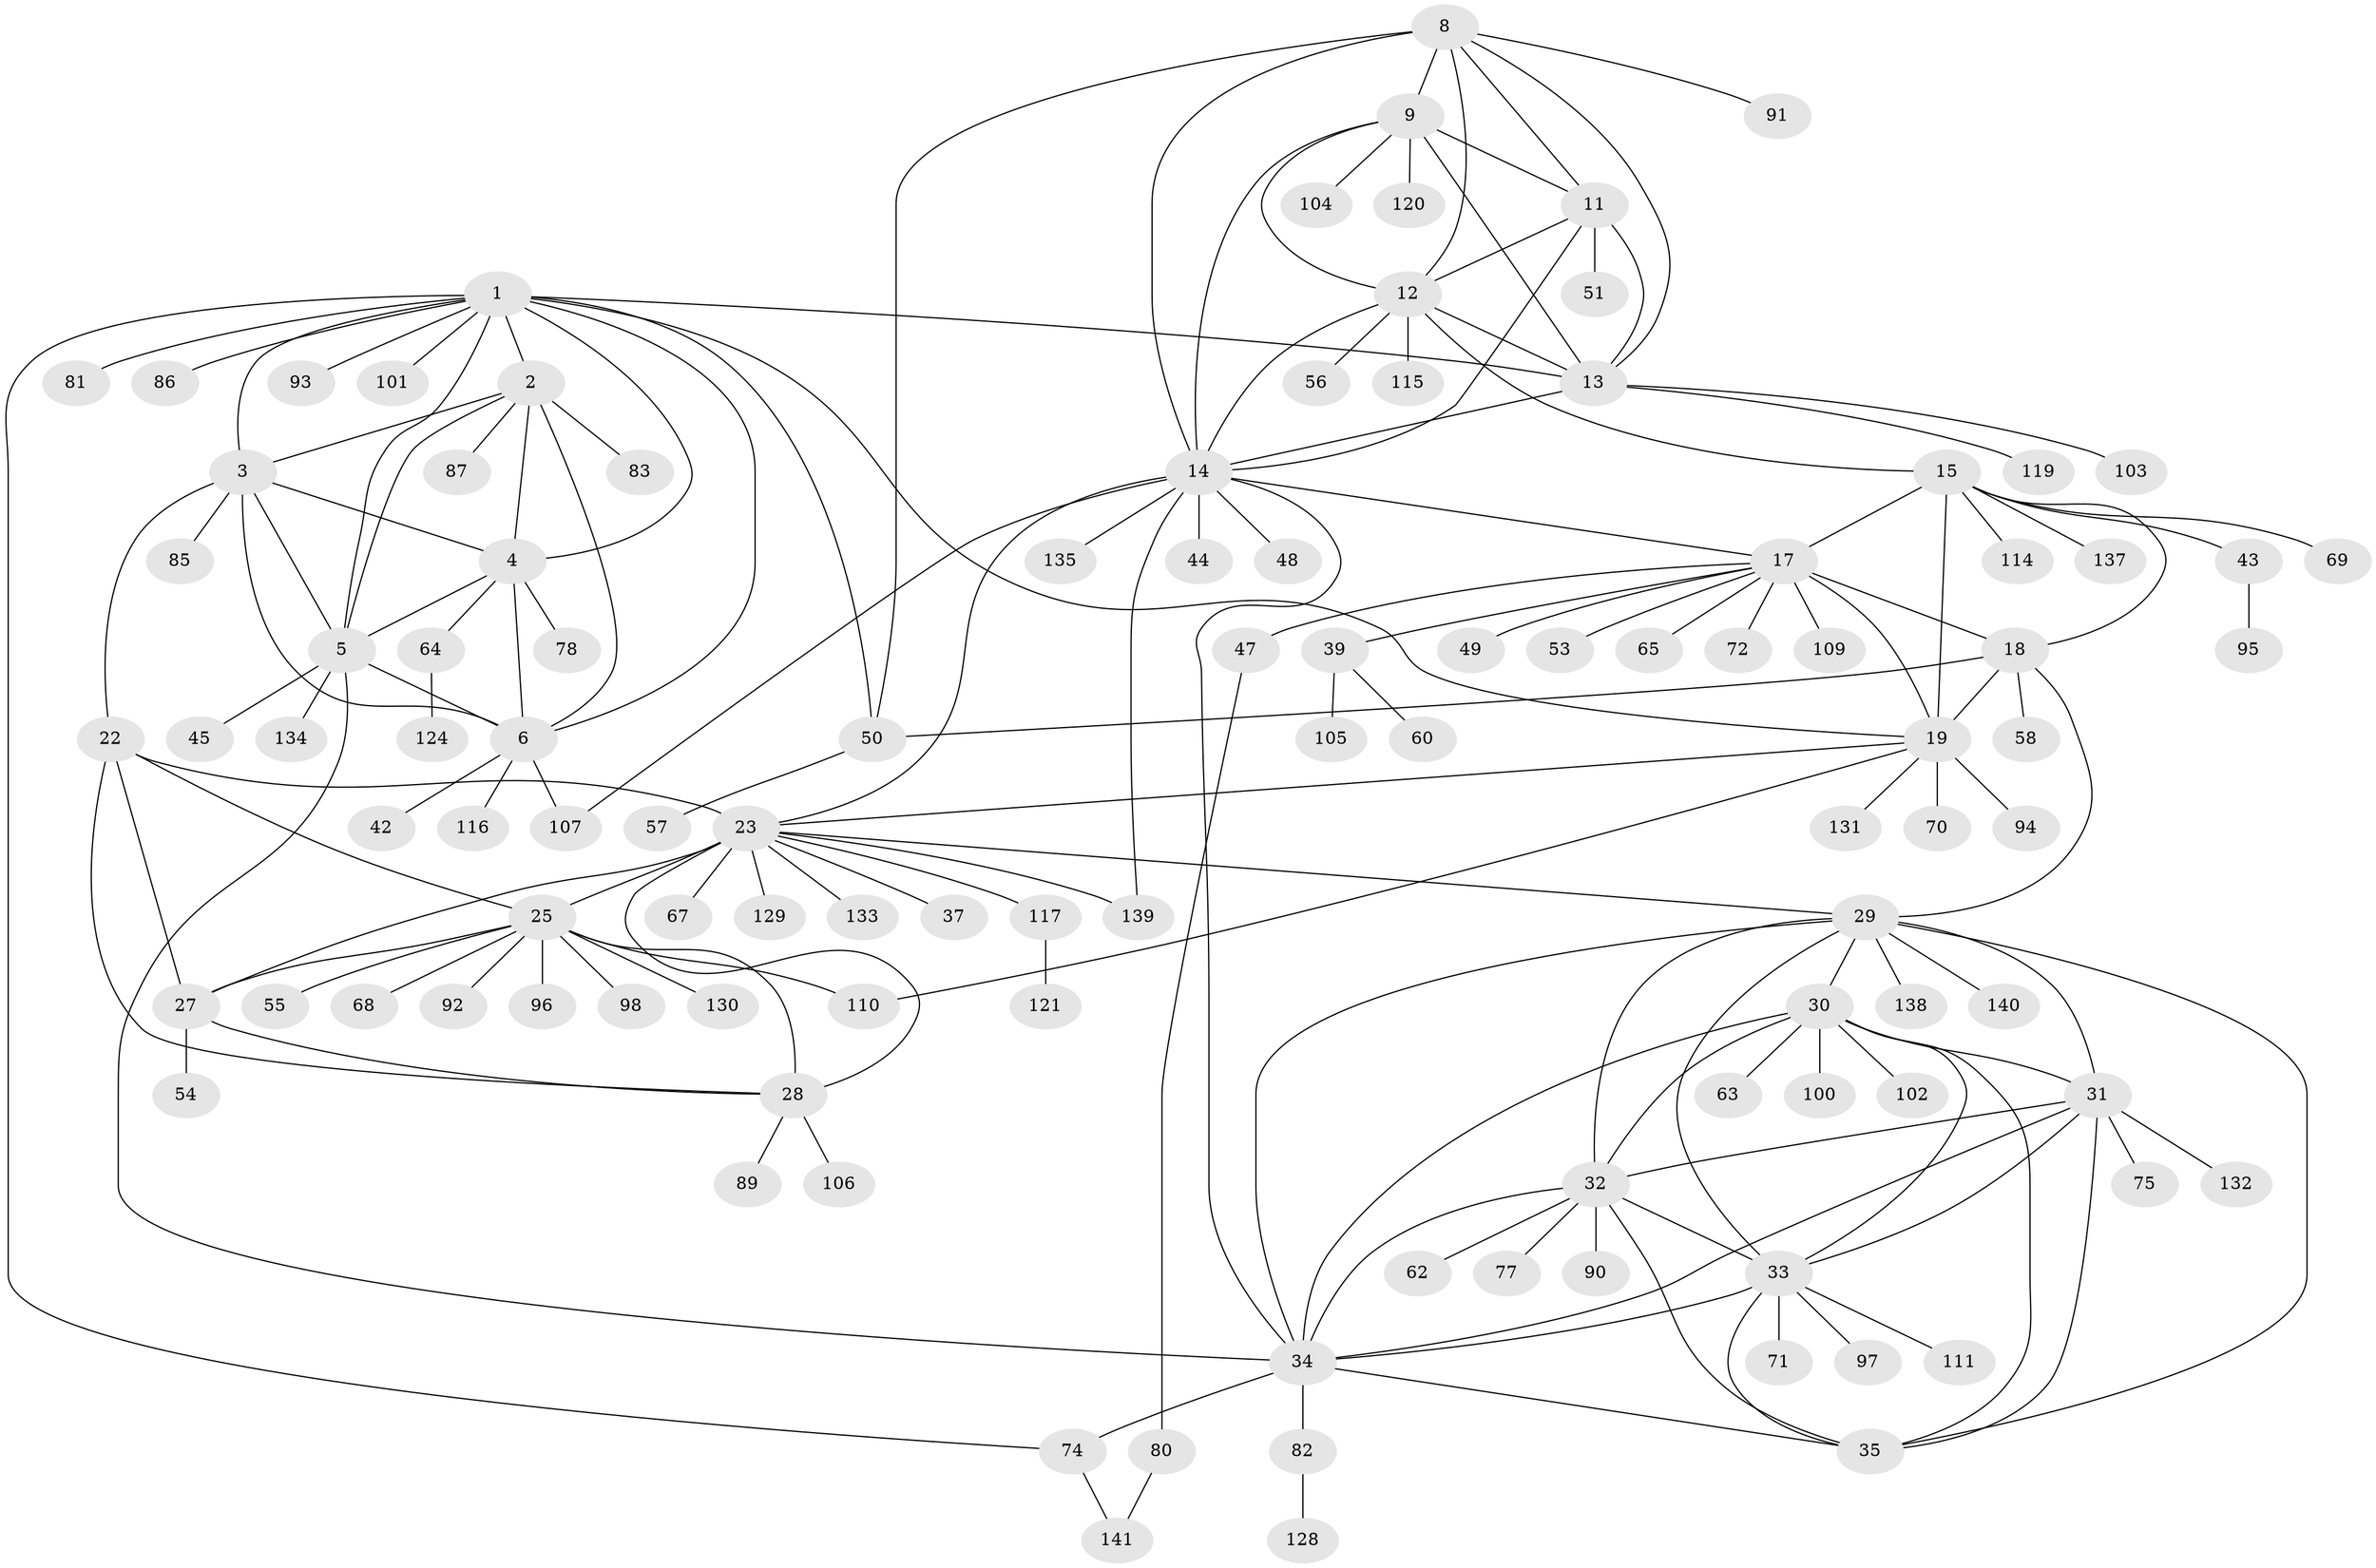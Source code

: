 // Generated by graph-tools (version 1.1) at 2025/52/02/27/25 19:52:18]
// undirected, 109 vertices, 166 edges
graph export_dot {
graph [start="1"]
  node [color=gray90,style=filled];
  1 [super="+7"];
  2 [super="+99"];
  3 [super="+41"];
  4 [super="+79"];
  5 [super="+123"];
  6 [super="+127"];
  8 [super="+88"];
  9 [super="+10"];
  11 [super="+66"];
  12 [super="+40"];
  13 [super="+125"];
  14 [super="+122"];
  15 [super="+16"];
  17 [super="+113"];
  18 [super="+21"];
  19 [super="+20"];
  22 [super="+126"];
  23 [super="+24"];
  25 [super="+26"];
  27;
  28 [super="+73"];
  29 [super="+46"];
  30 [super="+59"];
  31 [super="+36"];
  32;
  33 [super="+38"];
  34 [super="+84"];
  35;
  37;
  39 [super="+52"];
  42;
  43;
  44;
  45;
  47;
  48;
  49;
  50 [super="+118"];
  51;
  53 [super="+61"];
  54;
  55;
  56 [super="+76"];
  57;
  58;
  60;
  62;
  63;
  64;
  65;
  67;
  68;
  69;
  70;
  71;
  72 [super="+112"];
  74;
  75;
  77;
  78;
  80;
  81;
  82;
  83;
  85;
  86 [super="+108"];
  87;
  89;
  90;
  91;
  92;
  93;
  94;
  95;
  96;
  97;
  98;
  100;
  101;
  102;
  103;
  104;
  105;
  106;
  107;
  109;
  110 [super="+136"];
  111;
  114;
  115;
  116;
  117;
  119;
  120;
  121;
  124;
  128;
  129;
  130;
  131;
  132;
  133;
  134;
  135;
  137;
  138;
  139;
  140;
  141;
  1 -- 2 [weight=2];
  1 -- 3 [weight=2];
  1 -- 4 [weight=2];
  1 -- 5 [weight=2];
  1 -- 6 [weight=2];
  1 -- 86;
  1 -- 93;
  1 -- 101;
  1 -- 74;
  1 -- 13;
  1 -- 81;
  1 -- 50;
  1 -- 19;
  2 -- 3;
  2 -- 4;
  2 -- 5;
  2 -- 6;
  2 -- 83;
  2 -- 87;
  3 -- 4;
  3 -- 5;
  3 -- 6;
  3 -- 22;
  3 -- 85;
  4 -- 5;
  4 -- 6;
  4 -- 64;
  4 -- 78;
  5 -- 6;
  5 -- 34;
  5 -- 45;
  5 -- 134;
  6 -- 42;
  6 -- 107;
  6 -- 116;
  8 -- 9 [weight=2];
  8 -- 11;
  8 -- 12;
  8 -- 13;
  8 -- 14;
  8 -- 50;
  8 -- 91;
  9 -- 11 [weight=2];
  9 -- 12 [weight=2];
  9 -- 13 [weight=2];
  9 -- 14 [weight=2];
  9 -- 120;
  9 -- 104;
  11 -- 12;
  11 -- 13;
  11 -- 14;
  11 -- 51;
  12 -- 13;
  12 -- 14;
  12 -- 56;
  12 -- 115;
  12 -- 15;
  13 -- 14;
  13 -- 103;
  13 -- 119;
  14 -- 34;
  14 -- 44;
  14 -- 48;
  14 -- 107;
  14 -- 135;
  14 -- 139;
  14 -- 23;
  14 -- 17;
  15 -- 17 [weight=2];
  15 -- 18 [weight=4];
  15 -- 19 [weight=4];
  15 -- 43;
  15 -- 69;
  15 -- 137;
  15 -- 114;
  17 -- 18 [weight=2];
  17 -- 19 [weight=2];
  17 -- 39;
  17 -- 47;
  17 -- 49;
  17 -- 53;
  17 -- 65;
  17 -- 72;
  17 -- 109;
  18 -- 19 [weight=4];
  18 -- 58;
  18 -- 29;
  18 -- 50;
  19 -- 131;
  19 -- 70;
  19 -- 23;
  19 -- 94;
  19 -- 110;
  22 -- 23 [weight=2];
  22 -- 25 [weight=2];
  22 -- 27;
  22 -- 28;
  23 -- 25 [weight=4];
  23 -- 27 [weight=2];
  23 -- 28 [weight=2];
  23 -- 37;
  23 -- 67;
  23 -- 129;
  23 -- 139;
  23 -- 133;
  23 -- 117;
  23 -- 29;
  25 -- 27 [weight=2];
  25 -- 28 [weight=2];
  25 -- 92;
  25 -- 110;
  25 -- 130;
  25 -- 96;
  25 -- 98;
  25 -- 68;
  25 -- 55;
  27 -- 28;
  27 -- 54;
  28 -- 89;
  28 -- 106;
  29 -- 30;
  29 -- 31;
  29 -- 32;
  29 -- 33;
  29 -- 34;
  29 -- 35;
  29 -- 138;
  29 -- 140;
  30 -- 31;
  30 -- 32;
  30 -- 33;
  30 -- 34;
  30 -- 35;
  30 -- 63;
  30 -- 100;
  30 -- 102;
  31 -- 32;
  31 -- 33;
  31 -- 34;
  31 -- 35;
  31 -- 132;
  31 -- 75;
  32 -- 33;
  32 -- 34;
  32 -- 35;
  32 -- 62;
  32 -- 77;
  32 -- 90;
  33 -- 34;
  33 -- 35;
  33 -- 71;
  33 -- 111;
  33 -- 97;
  34 -- 35;
  34 -- 74;
  34 -- 82;
  39 -- 60;
  39 -- 105;
  43 -- 95;
  47 -- 80;
  50 -- 57;
  64 -- 124;
  74 -- 141;
  80 -- 141;
  82 -- 128;
  117 -- 121;
}
